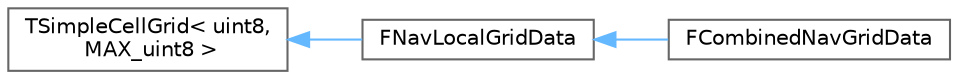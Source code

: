 digraph "Graphical Class Hierarchy"
{
 // INTERACTIVE_SVG=YES
 // LATEX_PDF_SIZE
  bgcolor="transparent";
  edge [fontname=Helvetica,fontsize=10,labelfontname=Helvetica,labelfontsize=10];
  node [fontname=Helvetica,fontsize=10,shape=box,height=0.2,width=0.4];
  rankdir="LR";
  Node0 [id="Node000000",label="TSimpleCellGrid\< uint8,\l MAX_uint8 \>",height=0.2,width=0.4,color="grey40", fillcolor="white", style="filled",URL="$d2/dcb/structTSimpleCellGrid.html",tooltip=" "];
  Node0 -> Node1 [id="edge8401_Node000000_Node000001",dir="back",color="steelblue1",style="solid",tooltip=" "];
  Node1 [id="Node000001",label="FNavLocalGridData",height=0.2,width=0.4,color="grey40", fillcolor="white", style="filled",URL="$d8/d79/structFNavLocalGridData.html",tooltip="Local navigation grid - simple 2D grid used for navigation."];
  Node1 -> Node2 [id="edge8402_Node000001_Node000002",dir="back",color="steelblue1",style="solid",tooltip=" "];
  Node2 [id="Node000002",label="FCombinedNavGridData",height=0.2,width=0.4,color="grey40", fillcolor="white", style="filled",URL="$d9/d2b/structFCombinedNavGridData.html",tooltip=" "];
}
